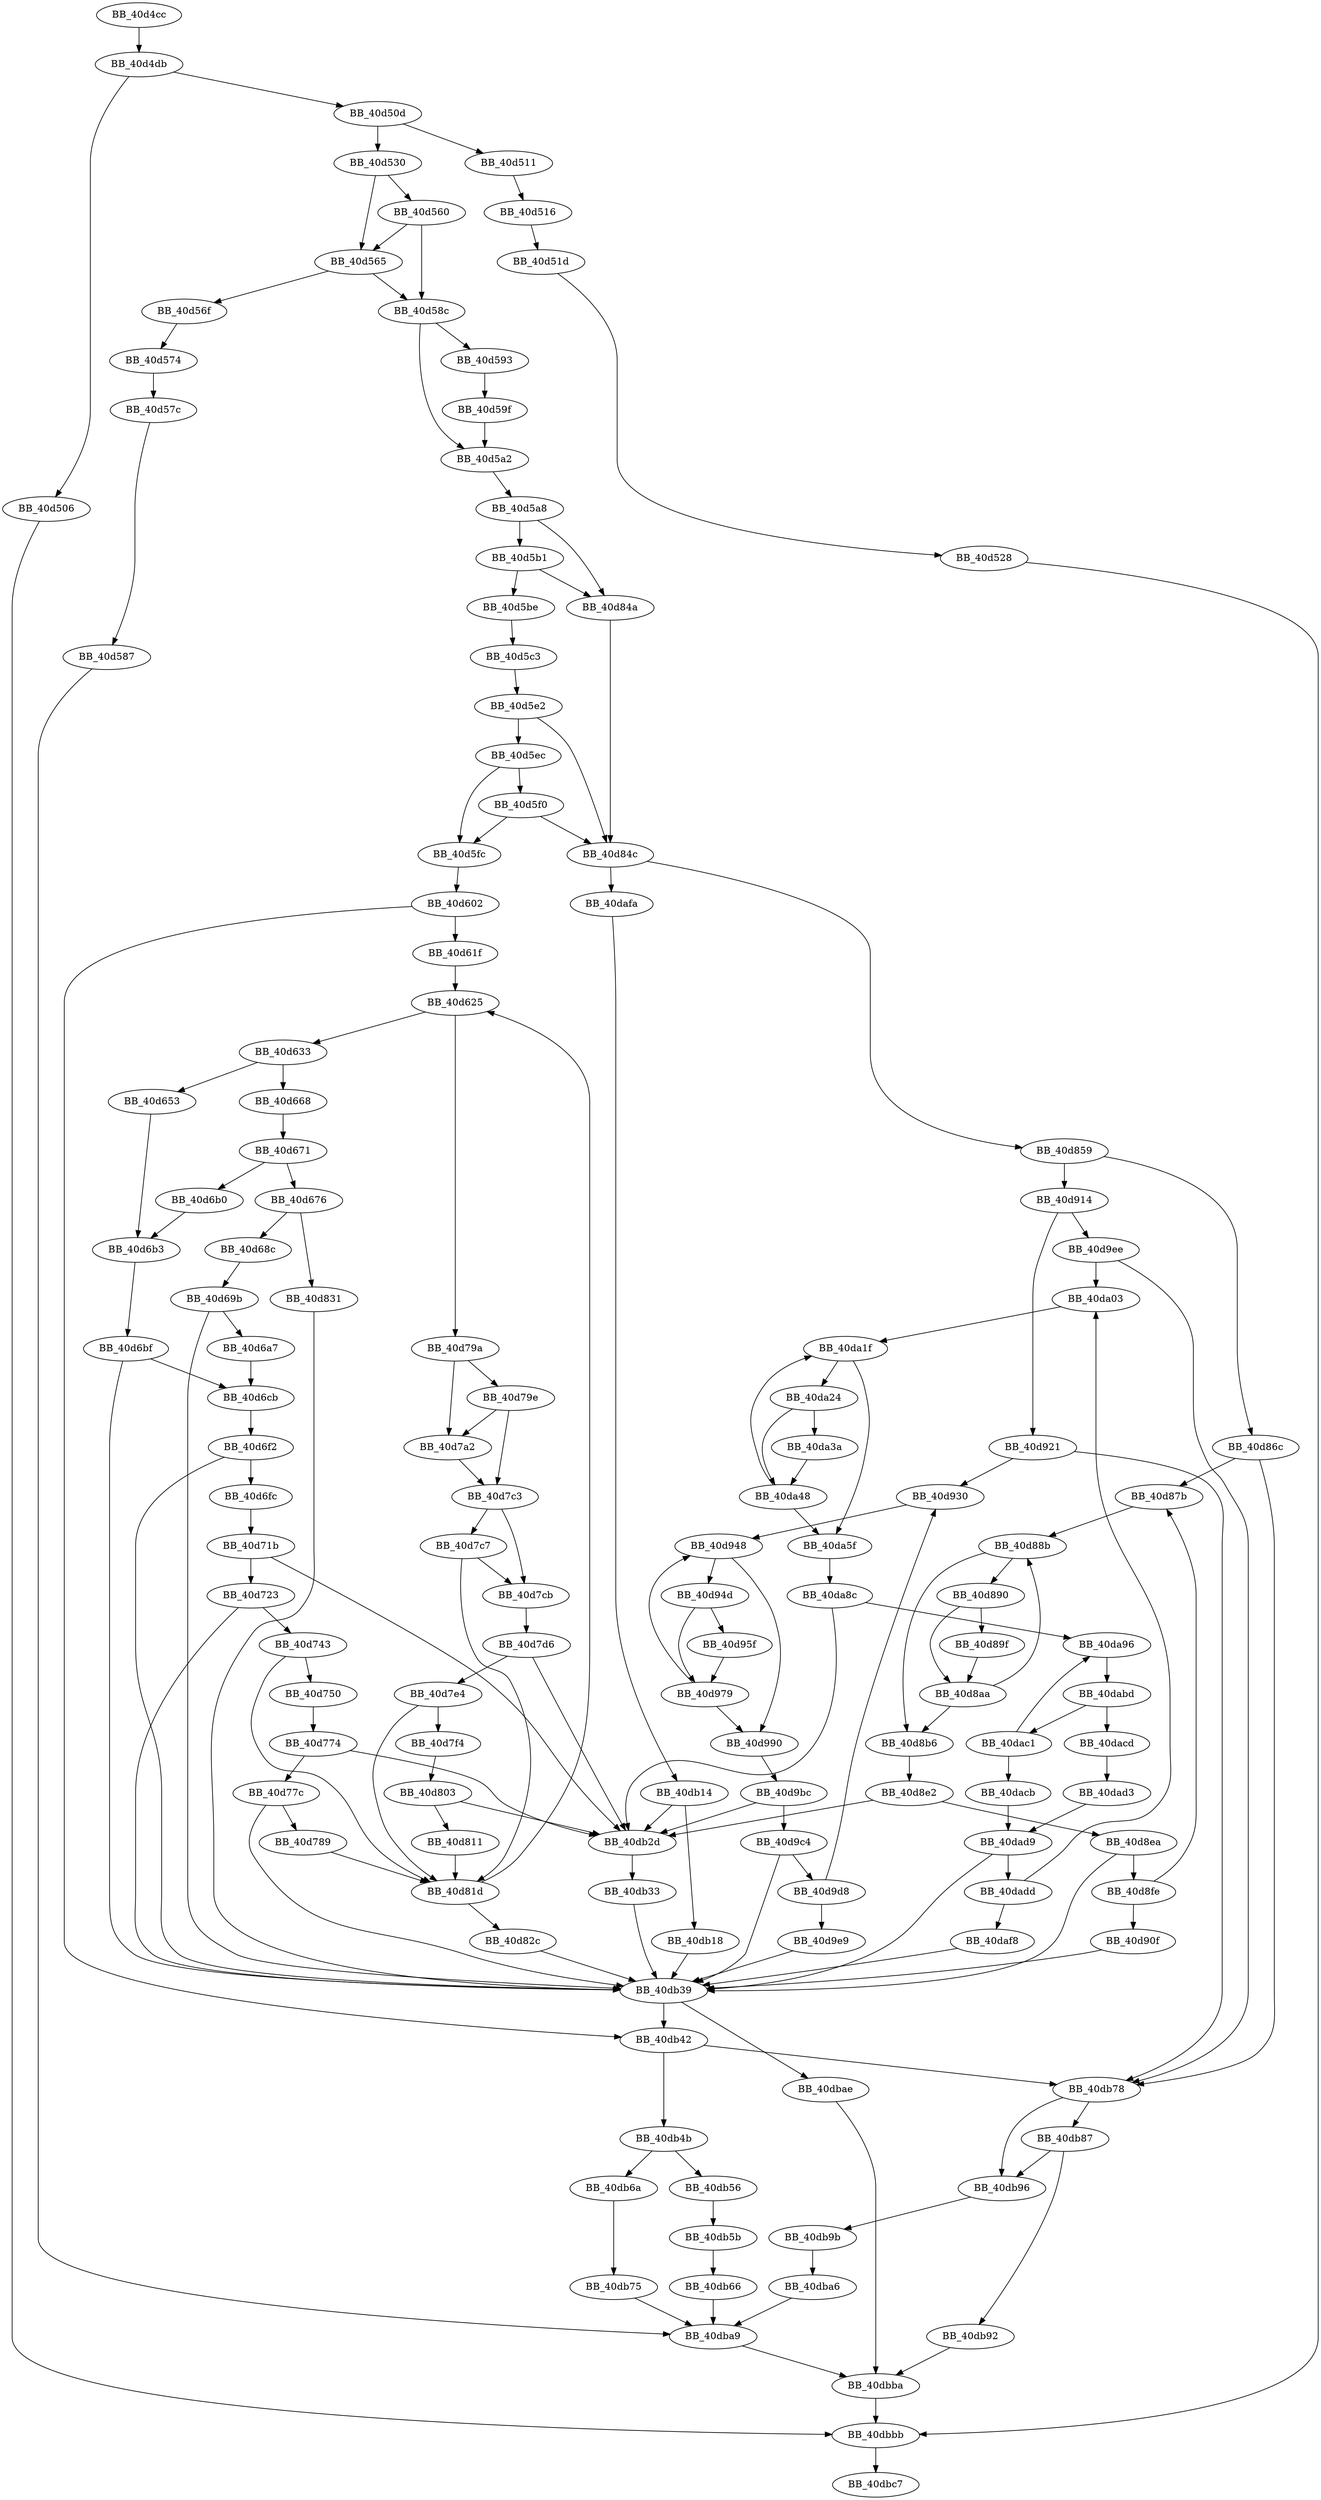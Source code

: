 DiGraph __write_nolock{
BB_40d4cc->BB_40d4db
BB_40d4db->BB_40d506
BB_40d4db->BB_40d50d
BB_40d506->BB_40dbbb
BB_40d50d->BB_40d511
BB_40d50d->BB_40d530
BB_40d511->BB_40d516
BB_40d516->BB_40d51d
BB_40d51d->BB_40d528
BB_40d528->BB_40dbbb
BB_40d530->BB_40d560
BB_40d530->BB_40d565
BB_40d560->BB_40d565
BB_40d560->BB_40d58c
BB_40d565->BB_40d56f
BB_40d565->BB_40d58c
BB_40d56f->BB_40d574
BB_40d574->BB_40d57c
BB_40d57c->BB_40d587
BB_40d587->BB_40dba9
BB_40d58c->BB_40d593
BB_40d58c->BB_40d5a2
BB_40d593->BB_40d59f
BB_40d59f->BB_40d5a2
BB_40d5a2->BB_40d5a8
BB_40d5a8->BB_40d5b1
BB_40d5a8->BB_40d84a
BB_40d5b1->BB_40d5be
BB_40d5b1->BB_40d84a
BB_40d5be->BB_40d5c3
BB_40d5c3->BB_40d5e2
BB_40d5e2->BB_40d5ec
BB_40d5e2->BB_40d84c
BB_40d5ec->BB_40d5f0
BB_40d5ec->BB_40d5fc
BB_40d5f0->BB_40d5fc
BB_40d5f0->BB_40d84c
BB_40d5fc->BB_40d602
BB_40d602->BB_40d61f
BB_40d602->BB_40db42
BB_40d61f->BB_40d625
BB_40d625->BB_40d633
BB_40d625->BB_40d79a
BB_40d633->BB_40d653
BB_40d633->BB_40d668
BB_40d653->BB_40d6b3
BB_40d668->BB_40d671
BB_40d671->BB_40d676
BB_40d671->BB_40d6b0
BB_40d676->BB_40d68c
BB_40d676->BB_40d831
BB_40d68c->BB_40d69b
BB_40d69b->BB_40d6a7
BB_40d69b->BB_40db39
BB_40d6a7->BB_40d6cb
BB_40d6b0->BB_40d6b3
BB_40d6b3->BB_40d6bf
BB_40d6bf->BB_40d6cb
BB_40d6bf->BB_40db39
BB_40d6cb->BB_40d6f2
BB_40d6f2->BB_40d6fc
BB_40d6f2->BB_40db39
BB_40d6fc->BB_40d71b
BB_40d71b->BB_40d723
BB_40d71b->BB_40db2d
BB_40d723->BB_40d743
BB_40d723->BB_40db39
BB_40d743->BB_40d750
BB_40d743->BB_40d81d
BB_40d750->BB_40d774
BB_40d774->BB_40d77c
BB_40d774->BB_40db2d
BB_40d77c->BB_40d789
BB_40d77c->BB_40db39
BB_40d789->BB_40d81d
BB_40d79a->BB_40d79e
BB_40d79a->BB_40d7a2
BB_40d79e->BB_40d7a2
BB_40d79e->BB_40d7c3
BB_40d7a2->BB_40d7c3
BB_40d7c3->BB_40d7c7
BB_40d7c3->BB_40d7cb
BB_40d7c7->BB_40d7cb
BB_40d7c7->BB_40d81d
BB_40d7cb->BB_40d7d6
BB_40d7d6->BB_40d7e4
BB_40d7d6->BB_40db2d
BB_40d7e4->BB_40d7f4
BB_40d7e4->BB_40d81d
BB_40d7f4->BB_40d803
BB_40d803->BB_40d811
BB_40d803->BB_40db2d
BB_40d811->BB_40d81d
BB_40d81d->BB_40d625
BB_40d81d->BB_40d82c
BB_40d82c->BB_40db39
BB_40d831->BB_40db39
BB_40d84a->BB_40d84c
BB_40d84c->BB_40d859
BB_40d84c->BB_40dafa
BB_40d859->BB_40d86c
BB_40d859->BB_40d914
BB_40d86c->BB_40d87b
BB_40d86c->BB_40db78
BB_40d87b->BB_40d88b
BB_40d88b->BB_40d890
BB_40d88b->BB_40d8b6
BB_40d890->BB_40d89f
BB_40d890->BB_40d8aa
BB_40d89f->BB_40d8aa
BB_40d8aa->BB_40d88b
BB_40d8aa->BB_40d8b6
BB_40d8b6->BB_40d8e2
BB_40d8e2->BB_40d8ea
BB_40d8e2->BB_40db2d
BB_40d8ea->BB_40d8fe
BB_40d8ea->BB_40db39
BB_40d8fe->BB_40d87b
BB_40d8fe->BB_40d90f
BB_40d90f->BB_40db39
BB_40d914->BB_40d921
BB_40d914->BB_40d9ee
BB_40d921->BB_40d930
BB_40d921->BB_40db78
BB_40d930->BB_40d948
BB_40d948->BB_40d94d
BB_40d948->BB_40d990
BB_40d94d->BB_40d95f
BB_40d94d->BB_40d979
BB_40d95f->BB_40d979
BB_40d979->BB_40d948
BB_40d979->BB_40d990
BB_40d990->BB_40d9bc
BB_40d9bc->BB_40d9c4
BB_40d9bc->BB_40db2d
BB_40d9c4->BB_40d9d8
BB_40d9c4->BB_40db39
BB_40d9d8->BB_40d930
BB_40d9d8->BB_40d9e9
BB_40d9e9->BB_40db39
BB_40d9ee->BB_40da03
BB_40d9ee->BB_40db78
BB_40da03->BB_40da1f
BB_40da1f->BB_40da24
BB_40da1f->BB_40da5f
BB_40da24->BB_40da3a
BB_40da24->BB_40da48
BB_40da3a->BB_40da48
BB_40da48->BB_40da1f
BB_40da48->BB_40da5f
BB_40da5f->BB_40da8c
BB_40da8c->BB_40da96
BB_40da8c->BB_40db2d
BB_40da96->BB_40dabd
BB_40dabd->BB_40dac1
BB_40dabd->BB_40dacd
BB_40dac1->BB_40da96
BB_40dac1->BB_40dacb
BB_40dacb->BB_40dad9
BB_40dacd->BB_40dad3
BB_40dad3->BB_40dad9
BB_40dad9->BB_40dadd
BB_40dad9->BB_40db39
BB_40dadd->BB_40da03
BB_40dadd->BB_40daf8
BB_40daf8->BB_40db39
BB_40dafa->BB_40db14
BB_40db14->BB_40db18
BB_40db14->BB_40db2d
BB_40db18->BB_40db39
BB_40db2d->BB_40db33
BB_40db33->BB_40db39
BB_40db39->BB_40db42
BB_40db39->BB_40dbae
BB_40db42->BB_40db4b
BB_40db42->BB_40db78
BB_40db4b->BB_40db56
BB_40db4b->BB_40db6a
BB_40db56->BB_40db5b
BB_40db5b->BB_40db66
BB_40db66->BB_40dba9
BB_40db6a->BB_40db75
BB_40db75->BB_40dba9
BB_40db78->BB_40db87
BB_40db78->BB_40db96
BB_40db87->BB_40db92
BB_40db87->BB_40db96
BB_40db92->BB_40dbba
BB_40db96->BB_40db9b
BB_40db9b->BB_40dba6
BB_40dba6->BB_40dba9
BB_40dba9->BB_40dbba
BB_40dbae->BB_40dbba
BB_40dbba->BB_40dbbb
BB_40dbbb->BB_40dbc7
}
